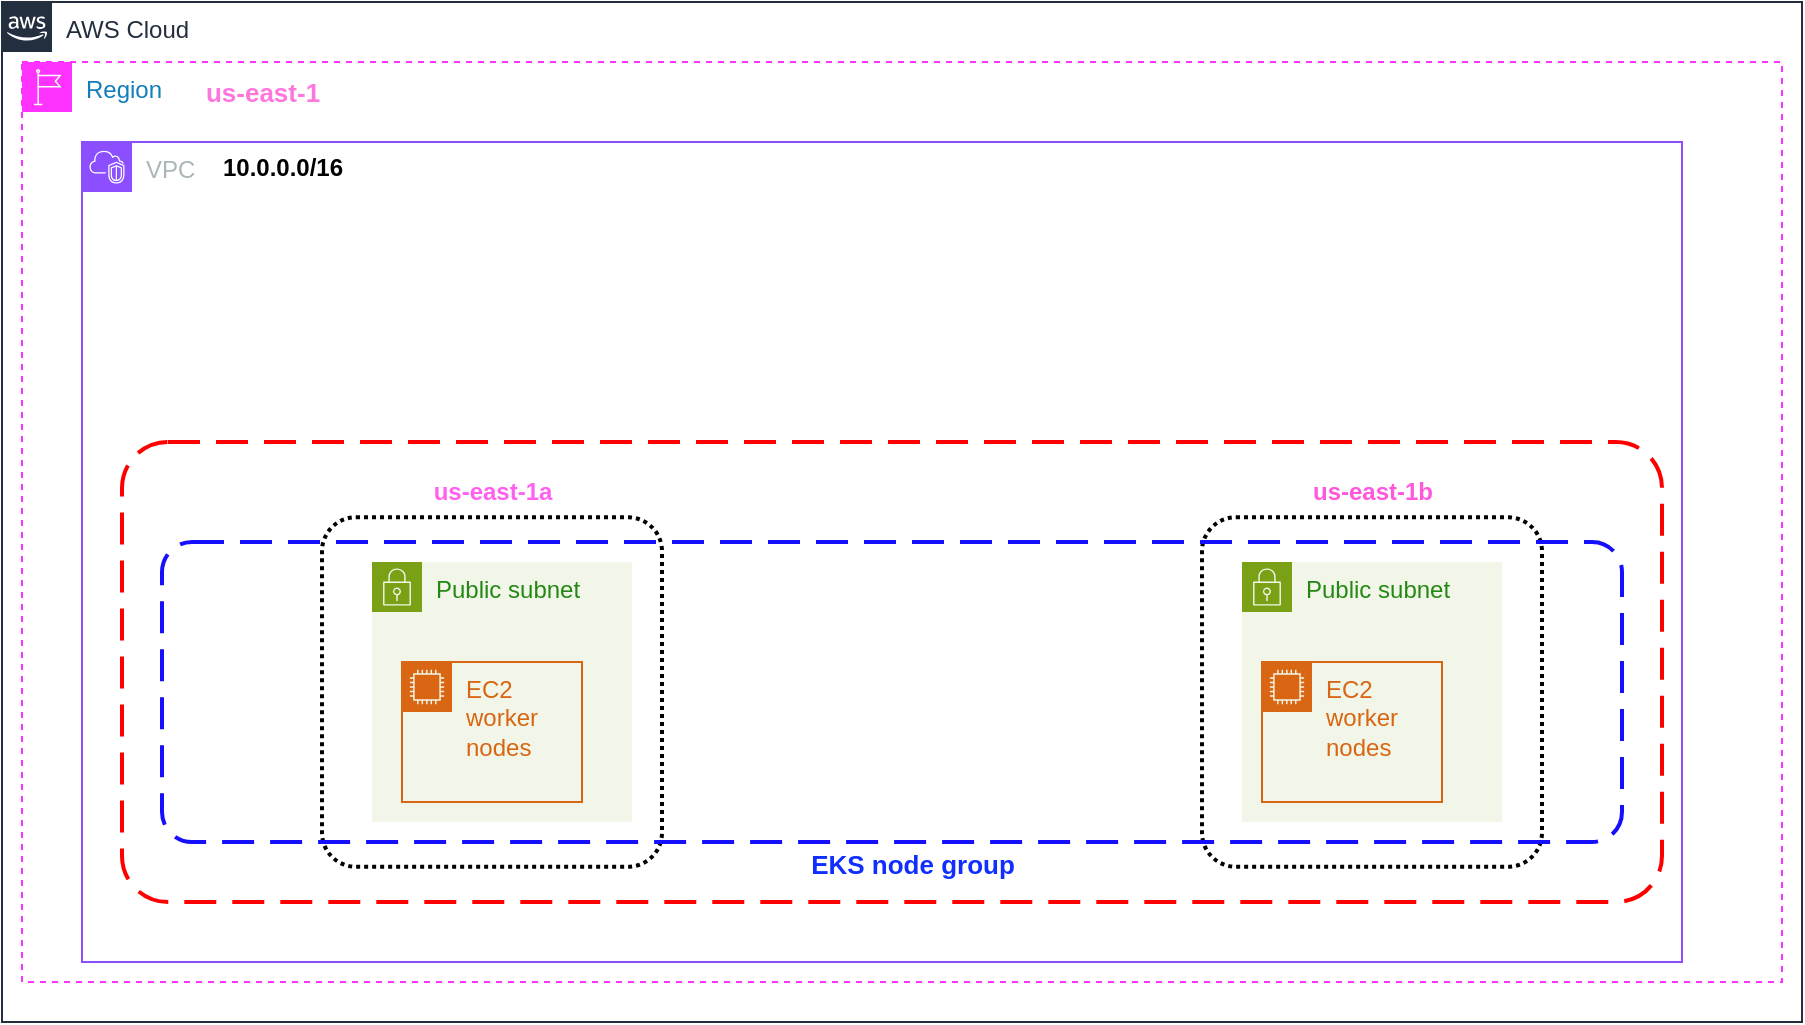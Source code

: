 <mxfile version="26.1.1">
  <diagram name="Page-1" id="hyp0Lg9hTi3OaI0xD-X6">
    <mxGraphModel dx="1054" dy="604" grid="1" gridSize="10" guides="1" tooltips="1" connect="1" arrows="1" fold="1" page="1" pageScale="1" pageWidth="850" pageHeight="1100" math="0" shadow="0">
      <root>
        <mxCell id="0" />
        <mxCell id="1" parent="0" />
        <mxCell id="5o1TDHDRCsVb4_5RJfjH-1" value="AWS Cloud" style="points=[[0,0],[0.25,0],[0.5,0],[0.75,0],[1,0],[1,0.25],[1,0.5],[1,0.75],[1,1],[0.75,1],[0.5,1],[0.25,1],[0,1],[0,0.75],[0,0.5],[0,0.25]];outlineConnect=0;gradientColor=none;html=1;whiteSpace=wrap;fontSize=12;fontStyle=0;container=1;pointerEvents=0;collapsible=0;recursiveResize=0;shape=mxgraph.aws4.group;grIcon=mxgraph.aws4.group_aws_cloud_alt;strokeColor=#232F3E;fillColor=none;verticalAlign=top;align=left;spacingLeft=30;fontColor=#232F3E;dashed=0;" vertex="1" parent="1">
          <mxGeometry x="40" y="100" width="900" height="510" as="geometry" />
        </mxCell>
        <mxCell id="5o1TDHDRCsVb4_5RJfjH-5" value="Region" style="points=[[0,0],[0.25,0],[0.5,0],[0.75,0],[1,0],[1,0.25],[1,0.5],[1,0.75],[1,1],[0.75,1],[0.5,1],[0.25,1],[0,1],[0,0.75],[0,0.5],[0,0.25]];outlineConnect=0;gradientColor=none;html=1;whiteSpace=wrap;fontSize=12;fontStyle=0;container=1;pointerEvents=0;collapsible=0;recursiveResize=0;shape=mxgraph.aws4.group;grIcon=mxgraph.aws4.group_region;strokeColor=#FF33FF;fillColor=none;verticalAlign=top;align=left;spacingLeft=30;fontColor=#147EBA;dashed=1;" vertex="1" parent="1">
          <mxGeometry x="50" y="130" width="880" height="460" as="geometry" />
        </mxCell>
        <mxCell id="5o1TDHDRCsVb4_5RJfjH-9" value="&lt;b&gt;&lt;font style=&quot;color: rgb(255, 118, 223); font-size: 13px;&quot;&gt;us-east-1&lt;/font&gt;&lt;/b&gt;" style="text;html=1;align=center;verticalAlign=middle;resizable=0;points=[];autosize=1;strokeColor=none;fillColor=none;" vertex="1" parent="5o1TDHDRCsVb4_5RJfjH-5">
          <mxGeometry x="80" width="80" height="30" as="geometry" />
        </mxCell>
        <mxCell id="5o1TDHDRCsVb4_5RJfjH-2" value="VPC" style="points=[[0,0],[0.25,0],[0.5,0],[0.75,0],[1,0],[1,0.25],[1,0.5],[1,0.75],[1,1],[0.75,1],[0.5,1],[0.25,1],[0,1],[0,0.75],[0,0.5],[0,0.25]];outlineConnect=0;gradientColor=none;html=1;whiteSpace=wrap;fontSize=12;fontStyle=0;container=1;pointerEvents=0;collapsible=0;recursiveResize=0;shape=mxgraph.aws4.group;grIcon=mxgraph.aws4.group_vpc2;strokeColor=#8C4FFF;fillColor=none;verticalAlign=top;align=left;spacingLeft=30;fontColor=#AAB7B8;dashed=0;" vertex="1" parent="5o1TDHDRCsVb4_5RJfjH-5">
          <mxGeometry x="30" y="40" width="800" height="410" as="geometry" />
        </mxCell>
        <mxCell id="5o1TDHDRCsVb4_5RJfjH-21" value="Public subnet" style="points=[[0,0],[0.25,0],[0.5,0],[0.75,0],[1,0],[1,0.25],[1,0.5],[1,0.75],[1,1],[0.75,1],[0.5,1],[0.25,1],[0,1],[0,0.75],[0,0.5],[0,0.25]];outlineConnect=0;gradientColor=none;html=1;whiteSpace=wrap;fontSize=12;fontStyle=0;container=1;pointerEvents=0;collapsible=0;recursiveResize=0;shape=mxgraph.aws4.group;grIcon=mxgraph.aws4.group_security_group;grStroke=0;strokeColor=#7AA116;fillColor=#F2F6E8;verticalAlign=top;align=left;spacingLeft=30;fontColor=#248814;dashed=0;" vertex="1" parent="5o1TDHDRCsVb4_5RJfjH-2">
          <mxGeometry x="145" y="210" width="130" height="130" as="geometry" />
        </mxCell>
        <mxCell id="5o1TDHDRCsVb4_5RJfjH-22" value="&lt;b&gt;&lt;font style=&quot;color: rgb(255, 96, 240);&quot;&gt;us-east-1a&lt;/font&gt;&lt;/b&gt;" style="text;html=1;align=center;verticalAlign=middle;resizable=0;points=[];autosize=1;strokeColor=none;fillColor=none;" vertex="1" parent="5o1TDHDRCsVb4_5RJfjH-2">
          <mxGeometry x="165" y="160" width="80" height="30" as="geometry" />
        </mxCell>
        <mxCell id="5o1TDHDRCsVb4_5RJfjH-23" value="EC2 worker nodes" style="points=[[0,0],[0.25,0],[0.5,0],[0.75,0],[1,0],[1,0.25],[1,0.5],[1,0.75],[1,1],[0.75,1],[0.5,1],[0.25,1],[0,1],[0,0.75],[0,0.5],[0,0.25]];outlineConnect=0;gradientColor=none;html=1;whiteSpace=wrap;fontSize=12;fontStyle=0;container=1;pointerEvents=0;collapsible=0;recursiveResize=0;shape=mxgraph.aws4.group;grIcon=mxgraph.aws4.group_ec2_instance_contents;strokeColor=#D86613;fillColor=none;verticalAlign=top;align=left;spacingLeft=30;fontColor=#D86613;dashed=0;" vertex="1" parent="5o1TDHDRCsVb4_5RJfjH-2">
          <mxGeometry x="160" y="260" width="90" height="70" as="geometry" />
        </mxCell>
        <mxCell id="5o1TDHDRCsVb4_5RJfjH-24" value="" style="rounded=1;arcSize=10;dashed=1;fillColor=none;gradientColor=none;dashPattern=1 1;strokeWidth=2;" vertex="1" parent="5o1TDHDRCsVb4_5RJfjH-2">
          <mxGeometry x="120" y="187.63" width="170" height="174.75" as="geometry" />
        </mxCell>
        <mxCell id="5o1TDHDRCsVb4_5RJfjH-29" value="Public subnet" style="points=[[0,0],[0.25,0],[0.5,0],[0.75,0],[1,0],[1,0.25],[1,0.5],[1,0.75],[1,1],[0.75,1],[0.5,1],[0.25,1],[0,1],[0,0.75],[0,0.5],[0,0.25]];outlineConnect=0;gradientColor=none;html=1;whiteSpace=wrap;fontSize=12;fontStyle=0;container=1;pointerEvents=0;collapsible=0;recursiveResize=0;shape=mxgraph.aws4.group;grIcon=mxgraph.aws4.group_security_group;grStroke=0;strokeColor=#7AA116;fillColor=#F2F6E8;verticalAlign=top;align=left;spacingLeft=30;fontColor=#248814;dashed=0;" vertex="1" parent="5o1TDHDRCsVb4_5RJfjH-2">
          <mxGeometry x="580" y="210" width="130" height="130" as="geometry" />
        </mxCell>
        <mxCell id="5o1TDHDRCsVb4_5RJfjH-30" value="EC2 worker nodes" style="points=[[0,0],[0.25,0],[0.5,0],[0.75,0],[1,0],[1,0.25],[1,0.5],[1,0.75],[1,1],[0.75,1],[0.5,1],[0.25,1],[0,1],[0,0.75],[0,0.5],[0,0.25]];outlineConnect=0;gradientColor=none;html=1;whiteSpace=wrap;fontSize=12;fontStyle=0;container=1;pointerEvents=0;collapsible=0;recursiveResize=0;shape=mxgraph.aws4.group;grIcon=mxgraph.aws4.group_ec2_instance_contents;strokeColor=#D86613;fillColor=none;verticalAlign=top;align=left;spacingLeft=30;fontColor=#D86613;dashed=0;" vertex="1" parent="5o1TDHDRCsVb4_5RJfjH-29">
          <mxGeometry x="10" y="50" width="90" height="70" as="geometry" />
        </mxCell>
        <mxCell id="5o1TDHDRCsVb4_5RJfjH-31" value="&lt;b&gt;&lt;font style=&quot;color: rgb(255, 88, 221);&quot;&gt;us-east-1b&lt;/font&gt;&lt;/b&gt;" style="text;html=1;align=center;verticalAlign=middle;resizable=0;points=[];autosize=1;strokeColor=none;fillColor=none;" vertex="1" parent="5o1TDHDRCsVb4_5RJfjH-2">
          <mxGeometry x="605" y="160" width="80" height="30" as="geometry" />
        </mxCell>
        <mxCell id="5o1TDHDRCsVb4_5RJfjH-32" value="" style="rounded=1;arcSize=10;dashed=1;fillColor=none;gradientColor=none;dashPattern=1 1;strokeWidth=2;" vertex="1" parent="5o1TDHDRCsVb4_5RJfjH-2">
          <mxGeometry x="560" y="187.63" width="170" height="174.75" as="geometry" />
        </mxCell>
        <mxCell id="5o1TDHDRCsVb4_5RJfjH-34" value="&lt;h2&gt;&lt;font style=&quot;font-size: 13px; color: rgb(16, 47, 255);&quot;&gt;&lt;b style=&quot;&quot;&gt;EKS node group&lt;/b&gt;&lt;/font&gt;&lt;/h2&gt;" style="text;html=1;align=center;verticalAlign=middle;resizable=0;points=[];autosize=1;strokeColor=none;fillColor=none;rotation=0;" vertex="1" parent="5o1TDHDRCsVb4_5RJfjH-2">
          <mxGeometry x="345" y="330" width="140" height="60" as="geometry" />
        </mxCell>
        <mxCell id="5o1TDHDRCsVb4_5RJfjH-11" value="&lt;b&gt;10.0.0.0/16&lt;/b&gt;" style="text;html=1;align=center;verticalAlign=middle;resizable=0;points=[];autosize=1;strokeColor=none;fillColor=none;" vertex="1" parent="1">
          <mxGeometry x="140" y="168" width="80" height="30" as="geometry" />
        </mxCell>
        <mxCell id="5o1TDHDRCsVb4_5RJfjH-33" value="" style="rounded=1;arcSize=10;dashed=1;strokeColor=#160EFF;fillColor=none;gradientColor=none;dashPattern=8 4;strokeWidth=2;" vertex="1" parent="1">
          <mxGeometry x="120" y="370" width="730" height="150" as="geometry" />
        </mxCell>
        <mxCell id="5o1TDHDRCsVb4_5RJfjH-36" value="" style="rounded=1;arcSize=10;dashed=1;strokeColor=#FF0000;fillColor=none;gradientColor=none;dashPattern=8 4;strokeWidth=2;" vertex="1" parent="1">
          <mxGeometry x="100" y="320" width="770" height="230" as="geometry" />
        </mxCell>
      </root>
    </mxGraphModel>
  </diagram>
</mxfile>
